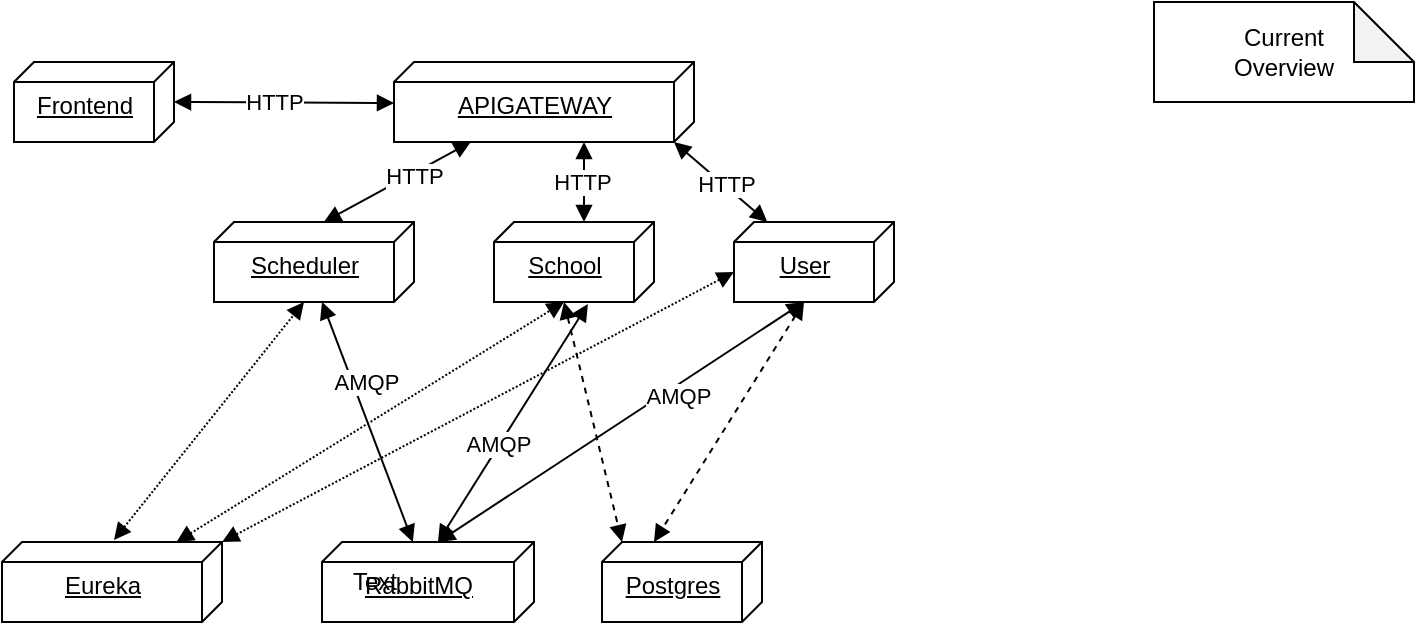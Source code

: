 <mxfile version="20.5.3" type="embed"><diagram id="23iRSUPoRavnBvh4doch" name="Overview"><mxGraphModel dx="412" dy="604" grid="1" gridSize="10" guides="1" tooltips="1" connect="1" arrows="1" fold="1" page="1" pageScale="1" pageWidth="827" pageHeight="1169" math="0" shadow="0"><root><mxCell id="0"/><mxCell id="1" parent="0"/><mxCell id="2" value="&lt;div style=&quot;&quot;&gt;&lt;span style=&quot;background-color: initial;&quot;&gt;Frontend&lt;/span&gt;&lt;/div&gt;" style="verticalAlign=top;align=center;spacingTop=8;spacingLeft=2;spacingRight=12;shape=cube;size=10;direction=south;fontStyle=4;html=1;" vertex="1" parent="1"><mxGeometry x="40" y="40" width="80" height="40" as="geometry"/></mxCell><mxCell id="3" value="" style="endArrow=block;startArrow=block;endFill=1;startFill=1;html=1;rounded=0;" edge="1" parent="1"><mxGeometry width="160" relative="1" as="geometry"><mxPoint x="120" y="60" as="sourcePoint"/><mxPoint x="230" y="60.5" as="targetPoint"/></mxGeometry></mxCell><mxCell id="18" value="HTTP" style="edgeLabel;html=1;align=center;verticalAlign=middle;resizable=0;points=[];" vertex="1" connectable="0" parent="3"><mxGeometry x="-0.309" relative="1" as="geometry"><mxPoint x="12" as="offset"/></mxGeometry></mxCell><mxCell id="4" value="&lt;div style=&quot;&quot;&gt;&lt;span style=&quot;background-color: initial;&quot;&gt;APIGATEWAY&lt;/span&gt;&lt;/div&gt;" style="verticalAlign=top;align=center;spacingTop=8;spacingLeft=2;spacingRight=12;shape=cube;size=10;direction=south;fontStyle=4;html=1;" vertex="1" parent="1"><mxGeometry x="230" y="40" width="150" height="40" as="geometry"/></mxCell><mxCell id="5" value="&lt;div style=&quot;&quot;&gt;&lt;span style=&quot;background-color: initial;&quot;&gt;RabbitMQ&lt;/span&gt;&lt;/div&gt;" style="verticalAlign=top;align=center;spacingTop=8;spacingLeft=2;spacingRight=12;shape=cube;size=10;direction=south;fontStyle=4;html=1;" vertex="1" parent="1"><mxGeometry x="194" y="280" width="106" height="40" as="geometry"/></mxCell><mxCell id="8" value="&lt;div style=&quot;&quot;&gt;&lt;span style=&quot;background-color: initial;&quot;&gt;Postgres&lt;/span&gt;&lt;/div&gt;" style="verticalAlign=top;align=center;spacingTop=8;spacingLeft=2;spacingRight=12;shape=cube;size=10;direction=south;fontStyle=4;html=1;" vertex="1" parent="1"><mxGeometry x="334" y="280" width="80" height="40" as="geometry"/></mxCell><mxCell id="9" value="&lt;div style=&quot;&quot;&gt;&lt;span style=&quot;background-color: initial;&quot;&gt;School&lt;/span&gt;&lt;/div&gt;" style="verticalAlign=top;align=center;spacingTop=8;spacingLeft=2;spacingRight=12;shape=cube;size=10;direction=south;fontStyle=4;html=1;" vertex="1" parent="1"><mxGeometry x="280" y="120" width="80" height="40" as="geometry"/></mxCell><mxCell id="10" value="&lt;div style=&quot;&quot;&gt;&lt;span style=&quot;background-color: initial;&quot;&gt;Scheduler&lt;/span&gt;&lt;/div&gt;" style="verticalAlign=top;align=center;spacingTop=8;spacingLeft=2;spacingRight=12;shape=cube;size=10;direction=south;fontStyle=4;html=1;" vertex="1" parent="1"><mxGeometry x="140" y="120" width="100" height="40" as="geometry"/></mxCell><mxCell id="11" value="&lt;div style=&quot;&quot;&gt;&lt;span style=&quot;background-color: initial;&quot;&gt;User&lt;/span&gt;&lt;/div&gt;" style="verticalAlign=top;align=center;spacingTop=8;spacingLeft=2;spacingRight=12;shape=cube;size=10;direction=south;fontStyle=4;html=1;" vertex="1" parent="1"><mxGeometry x="400" y="120" width="80" height="40" as="geometry"/></mxCell><mxCell id="12" value="&lt;div style=&quot;&quot;&gt;&lt;span style=&quot;background-color: initial;&quot;&gt;Eureka&lt;/span&gt;&lt;/div&gt;" style="verticalAlign=top;align=center;spacingTop=8;spacingLeft=2;spacingRight=12;shape=cube;size=10;direction=south;fontStyle=4;html=1;" vertex="1" parent="1"><mxGeometry x="34" y="280" width="110" height="40" as="geometry"/></mxCell><mxCell id="19" value="" style="endArrow=block;startArrow=block;endFill=1;startFill=1;html=1;rounded=0;entryX=0;entryY=0;entryDx=0;entryDy=45;entryPerimeter=0;" edge="1" parent="1" source="4" target="10"><mxGeometry width="160" relative="1" as="geometry"><mxPoint x="230" y="90" as="sourcePoint"/><mxPoint x="440" y="80" as="targetPoint"/></mxGeometry></mxCell><mxCell id="22" value="HTTP" style="edgeLabel;html=1;align=center;verticalAlign=middle;resizable=0;points=[];" vertex="1" connectable="0" parent="19"><mxGeometry x="-0.21" y="1" relative="1" as="geometry"><mxPoint as="offset"/></mxGeometry></mxCell><mxCell id="20" value="" style="endArrow=block;startArrow=block;endFill=1;startFill=1;html=1;rounded=0;entryX=0;entryY=0;entryDx=0;entryDy=35;entryPerimeter=0;exitX=0;exitY=0;exitDx=40;exitDy=55;exitPerimeter=0;" edge="1" parent="1" source="4" target="9"><mxGeometry width="160" relative="1" as="geometry"><mxPoint x="290" y="90" as="sourcePoint"/><mxPoint x="205" y="130" as="targetPoint"/></mxGeometry></mxCell><mxCell id="23" value="HTTP" style="edgeLabel;html=1;align=center;verticalAlign=middle;resizable=0;points=[];" vertex="1" connectable="0" parent="20"><mxGeometry x="0.35" y="-1" relative="1" as="geometry"><mxPoint y="-7" as="offset"/></mxGeometry></mxCell><mxCell id="21" value="" style="endArrow=block;startArrow=block;endFill=1;startFill=1;html=1;rounded=0;exitX=0;exitY=0;exitDx=40;exitDy=10;exitPerimeter=0;" edge="1" parent="1" source="4" target="11"><mxGeometry width="160" relative="1" as="geometry"><mxPoint x="285" y="90" as="sourcePoint"/><mxPoint x="335" y="130" as="targetPoint"/></mxGeometry></mxCell><mxCell id="24" value="HTTP" style="edgeLabel;html=1;align=center;verticalAlign=middle;resizable=0;points=[];" vertex="1" connectable="0" parent="21"><mxGeometry x="0.087" y="1" relative="1" as="geometry"><mxPoint as="offset"/></mxGeometry></mxCell><mxCell id="26" value="" style="endArrow=block;startArrow=block;endFill=1;startFill=1;html=1;rounded=0;entryX=1.025;entryY=0.413;entryDx=0;entryDy=0;entryPerimeter=0;exitX=0;exitY=0;exitDx=0;exitDy=48;exitPerimeter=0;" edge="1" parent="1" source="5" target="9"><mxGeometry width="160" relative="1" as="geometry"><mxPoint x="200" y="210" as="sourcePoint"/><mxPoint x="360" y="210" as="targetPoint"/></mxGeometry></mxCell><mxCell id="38" value="AMQP" style="edgeLabel;html=1;align=center;verticalAlign=middle;resizable=0;points=[];" vertex="1" connectable="0" parent="26"><mxGeometry x="-0.183" y="1" relative="1" as="geometry"><mxPoint as="offset"/></mxGeometry></mxCell><mxCell id="27" value="" style="endArrow=block;startArrow=block;endFill=1;startFill=1;html=1;rounded=0;entryX=1.025;entryY=0.413;entryDx=0;entryDy=0;entryPerimeter=0;exitX=0;exitY=0;exitDx=0;exitDy=48;exitPerimeter=0;" edge="1" parent="1" source="5"><mxGeometry width="160" relative="1" as="geometry"><mxPoint x="360" y="279" as="sourcePoint"/><mxPoint x="434.96" y="160" as="targetPoint"/></mxGeometry></mxCell><mxCell id="39" value="AMQP" style="edgeLabel;html=1;align=center;verticalAlign=middle;resizable=0;points=[];" vertex="1" connectable="0" parent="27"><mxGeometry x="0.283" y="-5" relative="1" as="geometry"><mxPoint as="offset"/></mxGeometry></mxCell><mxCell id="28" value="" style="endArrow=block;startArrow=block;endFill=1;startFill=1;html=1;rounded=0;entryX=1.025;entryY=0.413;entryDx=0;entryDy=0;entryPerimeter=0;" edge="1" parent="1" source="5"><mxGeometry width="160" relative="1" as="geometry"><mxPoint x="11.04" y="280" as="sourcePoint"/><mxPoint x="194.0" y="160" as="targetPoint"/></mxGeometry></mxCell><mxCell id="40" value="AMQP" style="edgeLabel;html=1;align=center;verticalAlign=middle;resizable=0;points=[];" vertex="1" connectable="0" parent="28"><mxGeometry x="0.091" y="-1" relative="1" as="geometry"><mxPoint y="-14" as="offset"/></mxGeometry></mxCell><mxCell id="29" value="" style="endArrow=block;startArrow=block;endFill=1;startFill=1;html=1;rounded=0;dashed=1;exitX=0;exitY=0;exitDx=40;exitDy=45;exitPerimeter=0;" edge="1" parent="1" source="11"><mxGeometry width="160" relative="1" as="geometry"><mxPoint x="200" y="280" as="sourcePoint"/><mxPoint x="360" y="280" as="targetPoint"/></mxGeometry></mxCell><mxCell id="30" value="" style="endArrow=block;startArrow=block;endFill=1;startFill=1;html=1;rounded=0;dashed=1;exitX=0;exitY=0;exitDx=40;exitDy=45;exitPerimeter=0;entryX=0;entryY=0;entryDx=0;entryDy=70;entryPerimeter=0;" edge="1" parent="1" source="9" target="8"><mxGeometry width="160" relative="1" as="geometry"><mxPoint x="250" y="160" as="sourcePoint"/><mxPoint x="370" y="290" as="targetPoint"/></mxGeometry></mxCell><mxCell id="35" value="" style="endArrow=block;startArrow=block;endFill=1;startFill=1;html=1;rounded=0;dashed=1;dashPattern=1 1;entryX=0;entryY=0;entryDx=40;entryDy=55;entryPerimeter=0;" edge="1" parent="1" target="10"><mxGeometry width="160" relative="1" as="geometry"><mxPoint x="90" y="279" as="sourcePoint"/><mxPoint x="250" y="279" as="targetPoint"/></mxGeometry></mxCell><mxCell id="36" value="" style="endArrow=block;startArrow=block;endFill=1;startFill=1;html=1;rounded=0;dashed=1;dashPattern=1 1;entryX=0;entryY=0;entryDx=40;entryDy=55;entryPerimeter=0;" edge="1" parent="1" source="12"><mxGeometry width="160" relative="1" as="geometry"><mxPoint x="220" y="279" as="sourcePoint"/><mxPoint x="315" y="160" as="targetPoint"/></mxGeometry></mxCell><mxCell id="37" value="" style="endArrow=block;startArrow=block;endFill=1;startFill=1;html=1;rounded=0;dashed=1;dashPattern=1 1;entryX=0;entryY=0;entryDx=25;entryDy=80;entryPerimeter=0;exitX=0;exitY=0;exitDx=0;exitDy=0;exitPerimeter=0;" edge="1" parent="1" source="12" target="11"><mxGeometry width="160" relative="1" as="geometry"><mxPoint x="131.286" y="290" as="sourcePoint"/><mxPoint x="325" y="170" as="targetPoint"/></mxGeometry></mxCell><mxCell id="41" value="Current &lt;br&gt;Overview" style="shape=note;whiteSpace=wrap;html=1;backgroundOutline=1;darkOpacity=0.05;" vertex="1" parent="1"><mxGeometry x="610" y="10" width="130" height="50" as="geometry"/></mxCell><mxCell id="7ifhbDaRYNIqcuHqQfn8-41" value="Text" style="text;html=1;resizable=0;autosize=1;align=center;verticalAlign=middle;points=[];fillColor=none;strokeColor=none;rounded=0;" vertex="1" parent="1"><mxGeometry x="195" y="285" width="50" height="30" as="geometry"/></mxCell></root></mxGraphModel></diagram></mxfile>